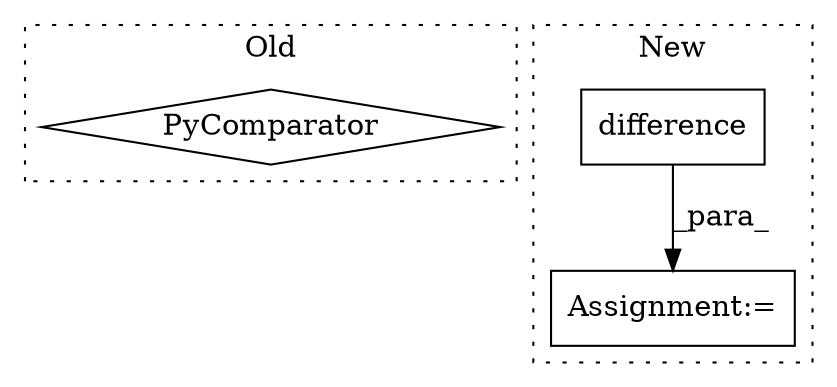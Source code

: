 digraph G {
subgraph cluster0 {
1 [label="PyComparator" a="113" s="4116" l="37" shape="diamond"];
label = "Old";
style="dotted";
}
subgraph cluster1 {
2 [label="difference" a="32" s="5685,5827" l="20,-3" shape="box"];
3 [label="Assignment:=" a="7" s="5662" l="1" shape="box"];
label = "New";
style="dotted";
}
2 -> 3 [label="_para_"];
}